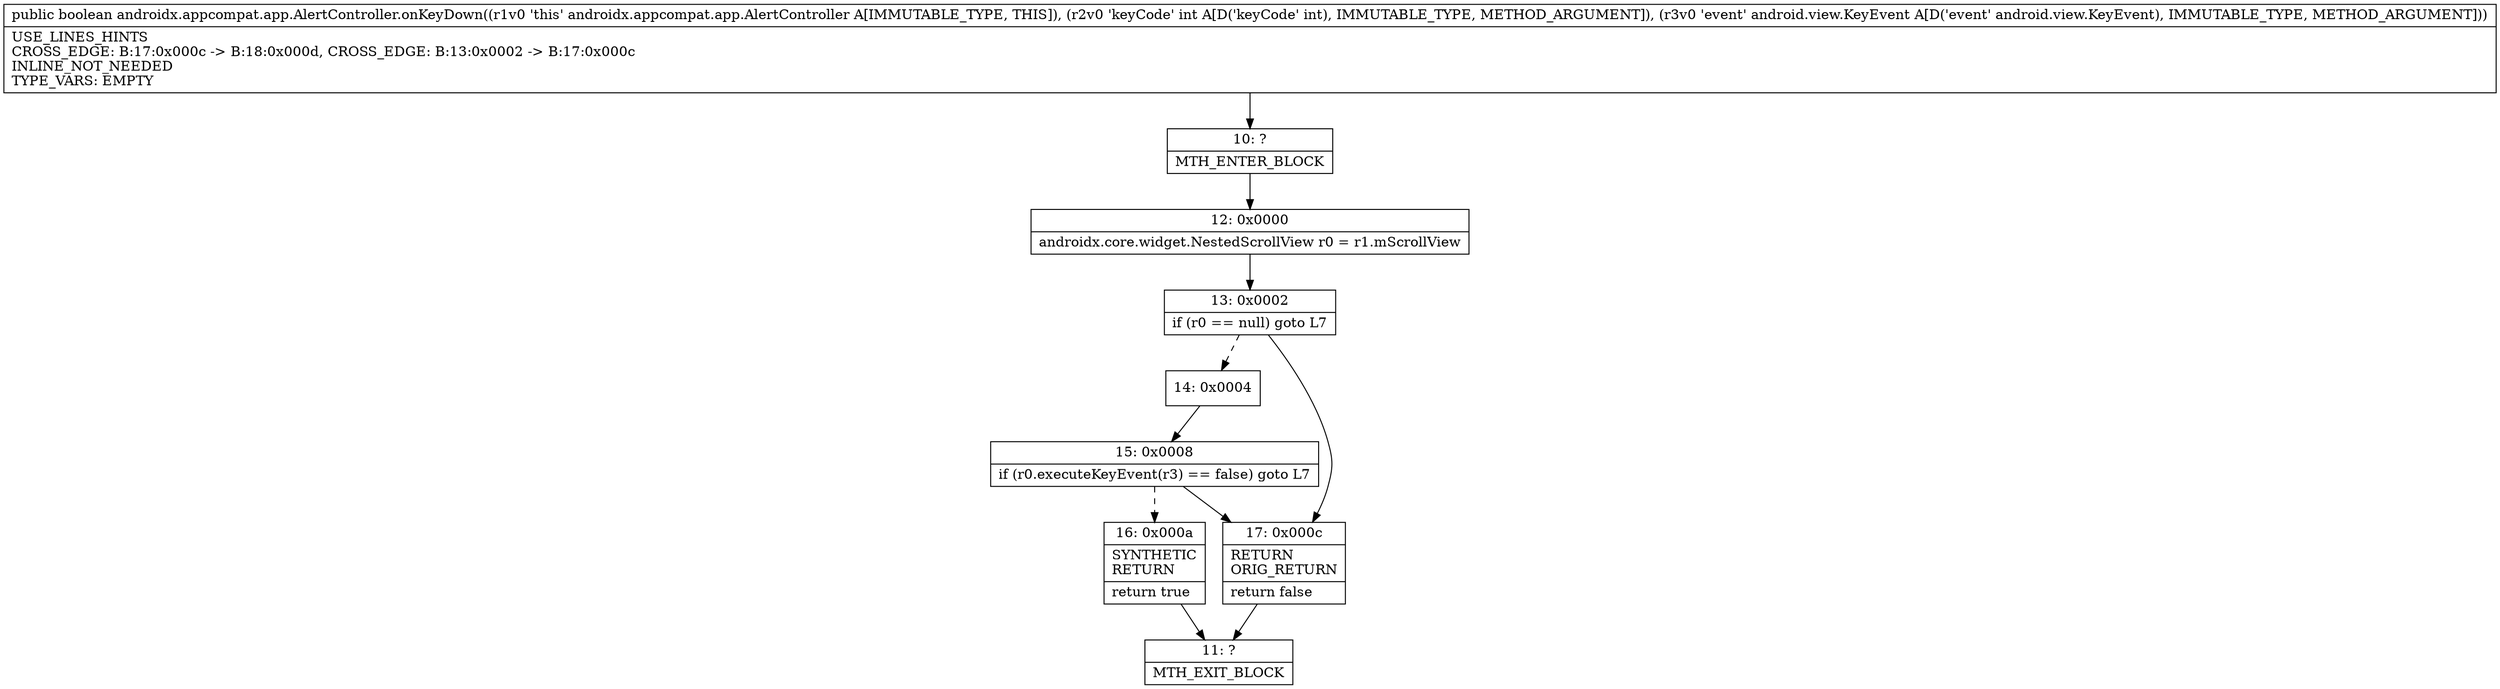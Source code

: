 digraph "CFG forandroidx.appcompat.app.AlertController.onKeyDown(ILandroid\/view\/KeyEvent;)Z" {
Node_10 [shape=record,label="{10\:\ ?|MTH_ENTER_BLOCK\l}"];
Node_12 [shape=record,label="{12\:\ 0x0000|androidx.core.widget.NestedScrollView r0 = r1.mScrollView\l}"];
Node_13 [shape=record,label="{13\:\ 0x0002|if (r0 == null) goto L7\l}"];
Node_14 [shape=record,label="{14\:\ 0x0004}"];
Node_15 [shape=record,label="{15\:\ 0x0008|if (r0.executeKeyEvent(r3) == false) goto L7\l}"];
Node_16 [shape=record,label="{16\:\ 0x000a|SYNTHETIC\lRETURN\l|return true\l}"];
Node_11 [shape=record,label="{11\:\ ?|MTH_EXIT_BLOCK\l}"];
Node_17 [shape=record,label="{17\:\ 0x000c|RETURN\lORIG_RETURN\l|return false\l}"];
MethodNode[shape=record,label="{public boolean androidx.appcompat.app.AlertController.onKeyDown((r1v0 'this' androidx.appcompat.app.AlertController A[IMMUTABLE_TYPE, THIS]), (r2v0 'keyCode' int A[D('keyCode' int), IMMUTABLE_TYPE, METHOD_ARGUMENT]), (r3v0 'event' android.view.KeyEvent A[D('event' android.view.KeyEvent), IMMUTABLE_TYPE, METHOD_ARGUMENT]))  | USE_LINES_HINTS\lCROSS_EDGE: B:17:0x000c \-\> B:18:0x000d, CROSS_EDGE: B:13:0x0002 \-\> B:17:0x000c\lINLINE_NOT_NEEDED\lTYPE_VARS: EMPTY\l}"];
MethodNode -> Node_10;Node_10 -> Node_12;
Node_12 -> Node_13;
Node_13 -> Node_14[style=dashed];
Node_13 -> Node_17;
Node_14 -> Node_15;
Node_15 -> Node_16[style=dashed];
Node_15 -> Node_17;
Node_16 -> Node_11;
Node_17 -> Node_11;
}


